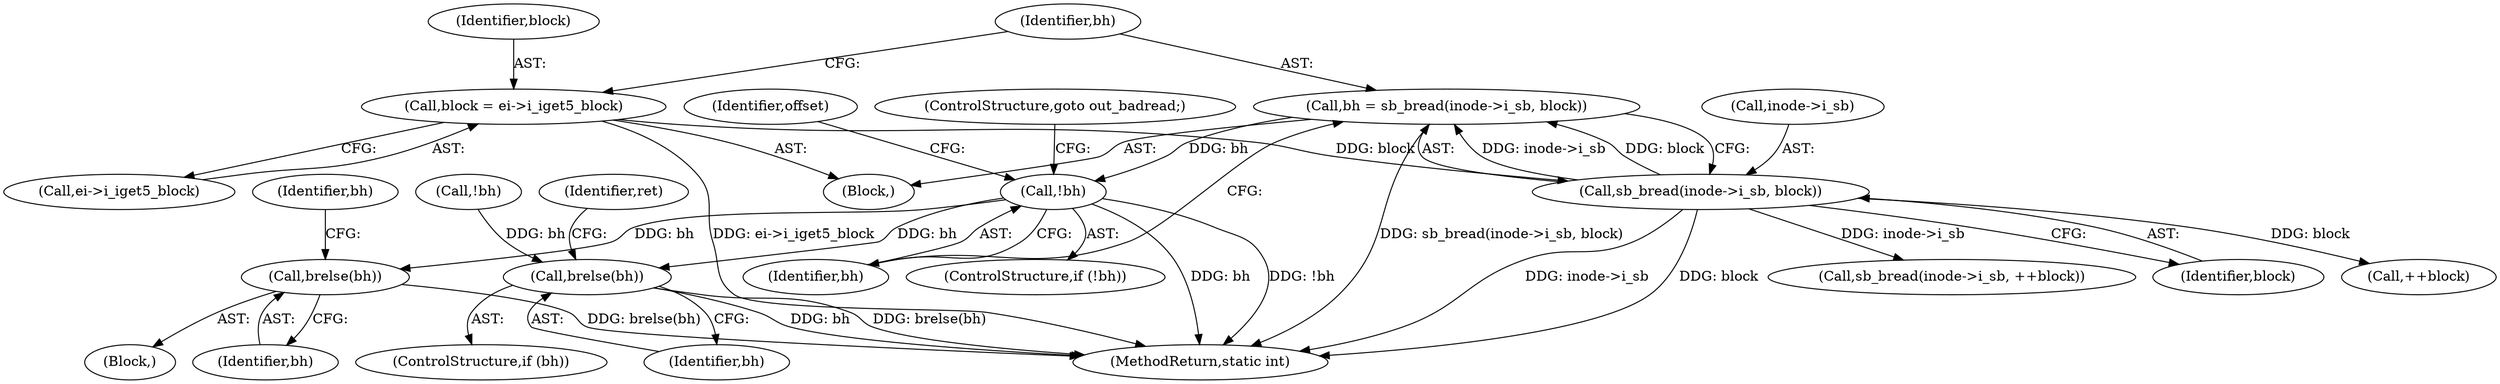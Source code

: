 digraph "0_linux_410dd3cf4c9b36f27ed4542ee18b1af5e68645a4_0@API" {
"1000165" [label="(Call,bh = sb_bread(inode->i_sb, block))"];
"1000167" [label="(Call,sb_bread(inode->i_sb, block))"];
"1000160" [label="(Call,block = ei->i_iget5_block)"];
"1000173" [label="(Call,!bh)"];
"1000232" [label="(Call,brelse(bh))"];
"1000720" [label="(Call,brelse(bh))"];
"1000175" [label="(ControlStructure,goto out_badread;)"];
"1000162" [label="(Call,ei->i_iget5_block)"];
"1000168" [label="(Call,inode->i_sb)"];
"1000235" [label="(Identifier,bh)"];
"1000115" [label="(Block,)"];
"1000173" [label="(Call,!bh)"];
"1000161" [label="(Identifier,block)"];
"1000177" [label="(Identifier,offset)"];
"1000233" [label="(Identifier,bh)"];
"1000160" [label="(Call,block = ei->i_iget5_block)"];
"1000174" [label="(Identifier,bh)"];
"1000232" [label="(Call,brelse(bh))"];
"1000240" [label="(Call,++block)"];
"1000165" [label="(Call,bh = sb_bread(inode->i_sb, block))"];
"1000202" [label="(Block,)"];
"1000718" [label="(ControlStructure,if (bh))"];
"1000720" [label="(Call,brelse(bh))"];
"1000721" [label="(Identifier,bh)"];
"1000167" [label="(Call,sb_bread(inode->i_sb, block))"];
"1000236" [label="(Call,sb_bread(inode->i_sb, ++block))"];
"1000171" [label="(Identifier,block)"];
"1000727" [label="(MethodReturn,static int)"];
"1000166" [label="(Identifier,bh)"];
"1000243" [label="(Call,!bh)"];
"1000723" [label="(Identifier,ret)"];
"1000172" [label="(ControlStructure,if (!bh))"];
"1000165" -> "1000115"  [label="AST: "];
"1000165" -> "1000167"  [label="CFG: "];
"1000166" -> "1000165"  [label="AST: "];
"1000167" -> "1000165"  [label="AST: "];
"1000174" -> "1000165"  [label="CFG: "];
"1000165" -> "1000727"  [label="DDG: sb_bread(inode->i_sb, block)"];
"1000167" -> "1000165"  [label="DDG: inode->i_sb"];
"1000167" -> "1000165"  [label="DDG: block"];
"1000165" -> "1000173"  [label="DDG: bh"];
"1000167" -> "1000171"  [label="CFG: "];
"1000168" -> "1000167"  [label="AST: "];
"1000171" -> "1000167"  [label="AST: "];
"1000167" -> "1000727"  [label="DDG: inode->i_sb"];
"1000167" -> "1000727"  [label="DDG: block"];
"1000160" -> "1000167"  [label="DDG: block"];
"1000167" -> "1000236"  [label="DDG: inode->i_sb"];
"1000167" -> "1000240"  [label="DDG: block"];
"1000160" -> "1000115"  [label="AST: "];
"1000160" -> "1000162"  [label="CFG: "];
"1000161" -> "1000160"  [label="AST: "];
"1000162" -> "1000160"  [label="AST: "];
"1000166" -> "1000160"  [label="CFG: "];
"1000160" -> "1000727"  [label="DDG: ei->i_iget5_block"];
"1000173" -> "1000172"  [label="AST: "];
"1000173" -> "1000174"  [label="CFG: "];
"1000174" -> "1000173"  [label="AST: "];
"1000175" -> "1000173"  [label="CFG: "];
"1000177" -> "1000173"  [label="CFG: "];
"1000173" -> "1000727"  [label="DDG: !bh"];
"1000173" -> "1000727"  [label="DDG: bh"];
"1000173" -> "1000232"  [label="DDG: bh"];
"1000173" -> "1000720"  [label="DDG: bh"];
"1000232" -> "1000202"  [label="AST: "];
"1000232" -> "1000233"  [label="CFG: "];
"1000233" -> "1000232"  [label="AST: "];
"1000235" -> "1000232"  [label="CFG: "];
"1000232" -> "1000727"  [label="DDG: brelse(bh)"];
"1000720" -> "1000718"  [label="AST: "];
"1000720" -> "1000721"  [label="CFG: "];
"1000721" -> "1000720"  [label="AST: "];
"1000723" -> "1000720"  [label="CFG: "];
"1000720" -> "1000727"  [label="DDG: bh"];
"1000720" -> "1000727"  [label="DDG: brelse(bh)"];
"1000243" -> "1000720"  [label="DDG: bh"];
}
